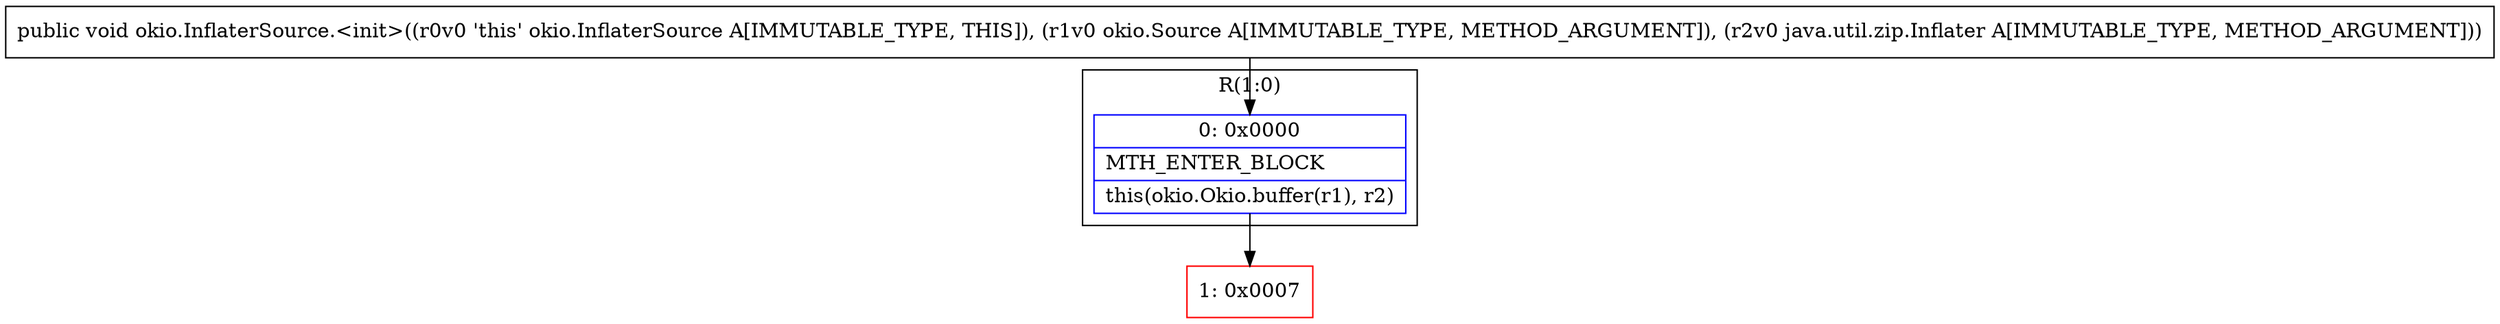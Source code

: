 digraph "CFG forokio.InflaterSource.\<init\>(Lokio\/Source;Ljava\/util\/zip\/Inflater;)V" {
subgraph cluster_Region_1046515909 {
label = "R(1:0)";
node [shape=record,color=blue];
Node_0 [shape=record,label="{0\:\ 0x0000|MTH_ENTER_BLOCK\l|this(okio.Okio.buffer(r1), r2)\l}"];
}
Node_1 [shape=record,color=red,label="{1\:\ 0x0007}"];
MethodNode[shape=record,label="{public void okio.InflaterSource.\<init\>((r0v0 'this' okio.InflaterSource A[IMMUTABLE_TYPE, THIS]), (r1v0 okio.Source A[IMMUTABLE_TYPE, METHOD_ARGUMENT]), (r2v0 java.util.zip.Inflater A[IMMUTABLE_TYPE, METHOD_ARGUMENT])) }"];
MethodNode -> Node_0;
Node_0 -> Node_1;
}

